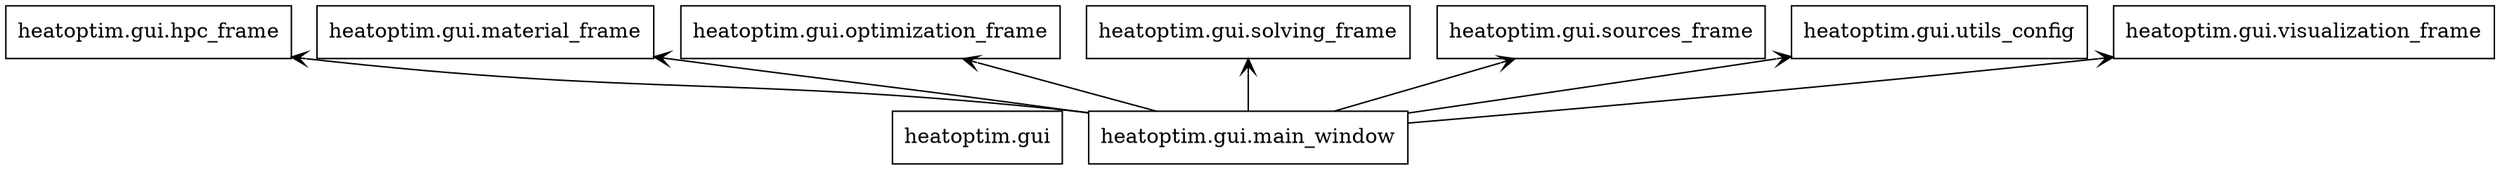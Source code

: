 digraph "packages_GUI" {
rankdir=BT
charset="utf-8"
"heatoptim.gui" [color="black", label=<heatoptim.gui>, shape="box", style="solid"];
"heatoptim.gui.hpc_frame" [color="black", label=<heatoptim.gui.hpc_frame>, shape="box", style="solid"];
"heatoptim.gui.main_window" [color="black", label=<heatoptim.gui.main_window>, shape="box", style="solid"];
"heatoptim.gui.material_frame" [color="black", label=<heatoptim.gui.material_frame>, shape="box", style="solid"];
"heatoptim.gui.optimization_frame" [color="black", label=<heatoptim.gui.optimization_frame>, shape="box", style="solid"];
"heatoptim.gui.solving_frame" [color="black", label=<heatoptim.gui.solving_frame>, shape="box", style="solid"];
"heatoptim.gui.sources_frame" [color="black", label=<heatoptim.gui.sources_frame>, shape="box", style="solid"];
"heatoptim.gui.utils_config" [color="black", label=<heatoptim.gui.utils_config>, shape="box", style="solid"];
"heatoptim.gui.visualization_frame" [color="black", label=<heatoptim.gui.visualization_frame>, shape="box", style="solid"];
"heatoptim.gui.main_window" -> "heatoptim.gui.hpc_frame" [arrowhead="open", arrowtail="none"];
"heatoptim.gui.main_window" -> "heatoptim.gui.material_frame" [arrowhead="open", arrowtail="none"];
"heatoptim.gui.main_window" -> "heatoptim.gui.optimization_frame" [arrowhead="open", arrowtail="none"];
"heatoptim.gui.main_window" -> "heatoptim.gui.solving_frame" [arrowhead="open", arrowtail="none"];
"heatoptim.gui.main_window" -> "heatoptim.gui.sources_frame" [arrowhead="open", arrowtail="none"];
"heatoptim.gui.main_window" -> "heatoptim.gui.utils_config" [arrowhead="open", arrowtail="none"];
"heatoptim.gui.main_window" -> "heatoptim.gui.visualization_frame" [arrowhead="open", arrowtail="none"];
}
